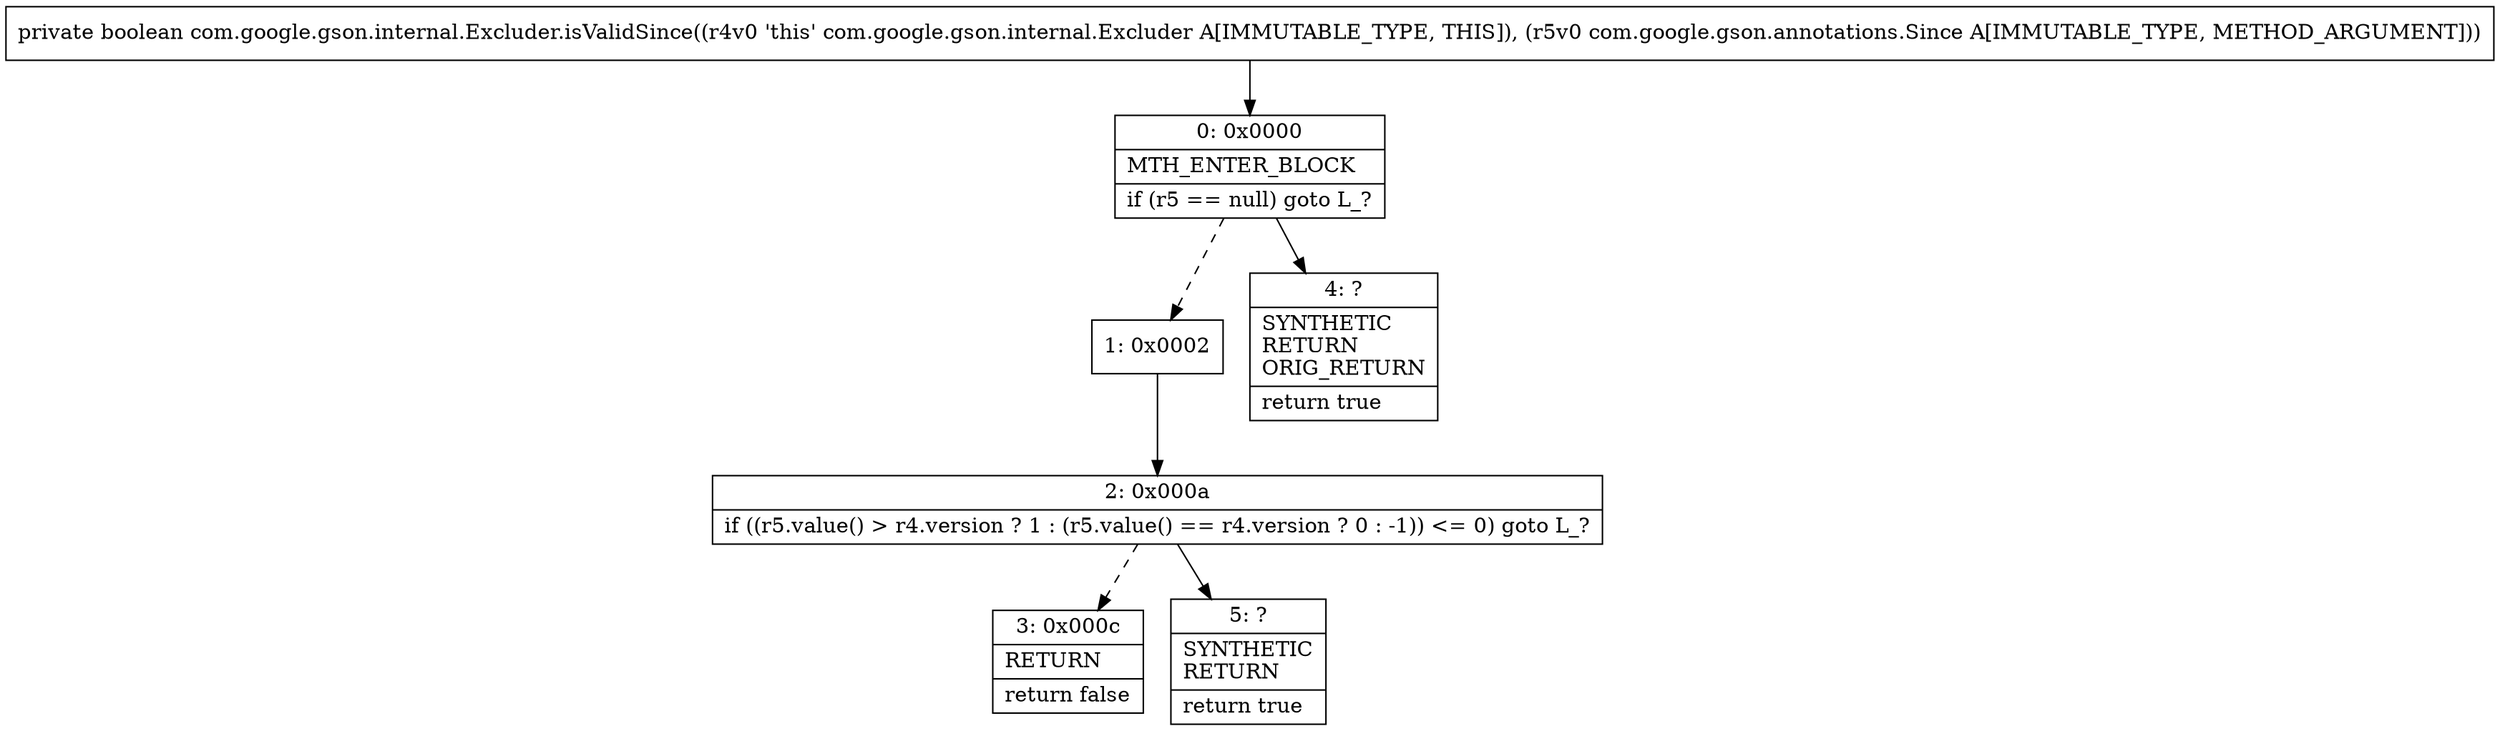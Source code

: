 digraph "CFG forcom.google.gson.internal.Excluder.isValidSince(Lcom\/google\/gson\/annotations\/Since;)Z" {
Node_0 [shape=record,label="{0\:\ 0x0000|MTH_ENTER_BLOCK\l|if (r5 == null) goto L_?\l}"];
Node_1 [shape=record,label="{1\:\ 0x0002}"];
Node_2 [shape=record,label="{2\:\ 0x000a|if ((r5.value() \> r4.version ? 1 : (r5.value() == r4.version ? 0 : \-1)) \<= 0) goto L_?\l}"];
Node_3 [shape=record,label="{3\:\ 0x000c|RETURN\l|return false\l}"];
Node_4 [shape=record,label="{4\:\ ?|SYNTHETIC\lRETURN\lORIG_RETURN\l|return true\l}"];
Node_5 [shape=record,label="{5\:\ ?|SYNTHETIC\lRETURN\l|return true\l}"];
MethodNode[shape=record,label="{private boolean com.google.gson.internal.Excluder.isValidSince((r4v0 'this' com.google.gson.internal.Excluder A[IMMUTABLE_TYPE, THIS]), (r5v0 com.google.gson.annotations.Since A[IMMUTABLE_TYPE, METHOD_ARGUMENT])) }"];
MethodNode -> Node_0;
Node_0 -> Node_1[style=dashed];
Node_0 -> Node_4;
Node_1 -> Node_2;
Node_2 -> Node_3[style=dashed];
Node_2 -> Node_5;
}


